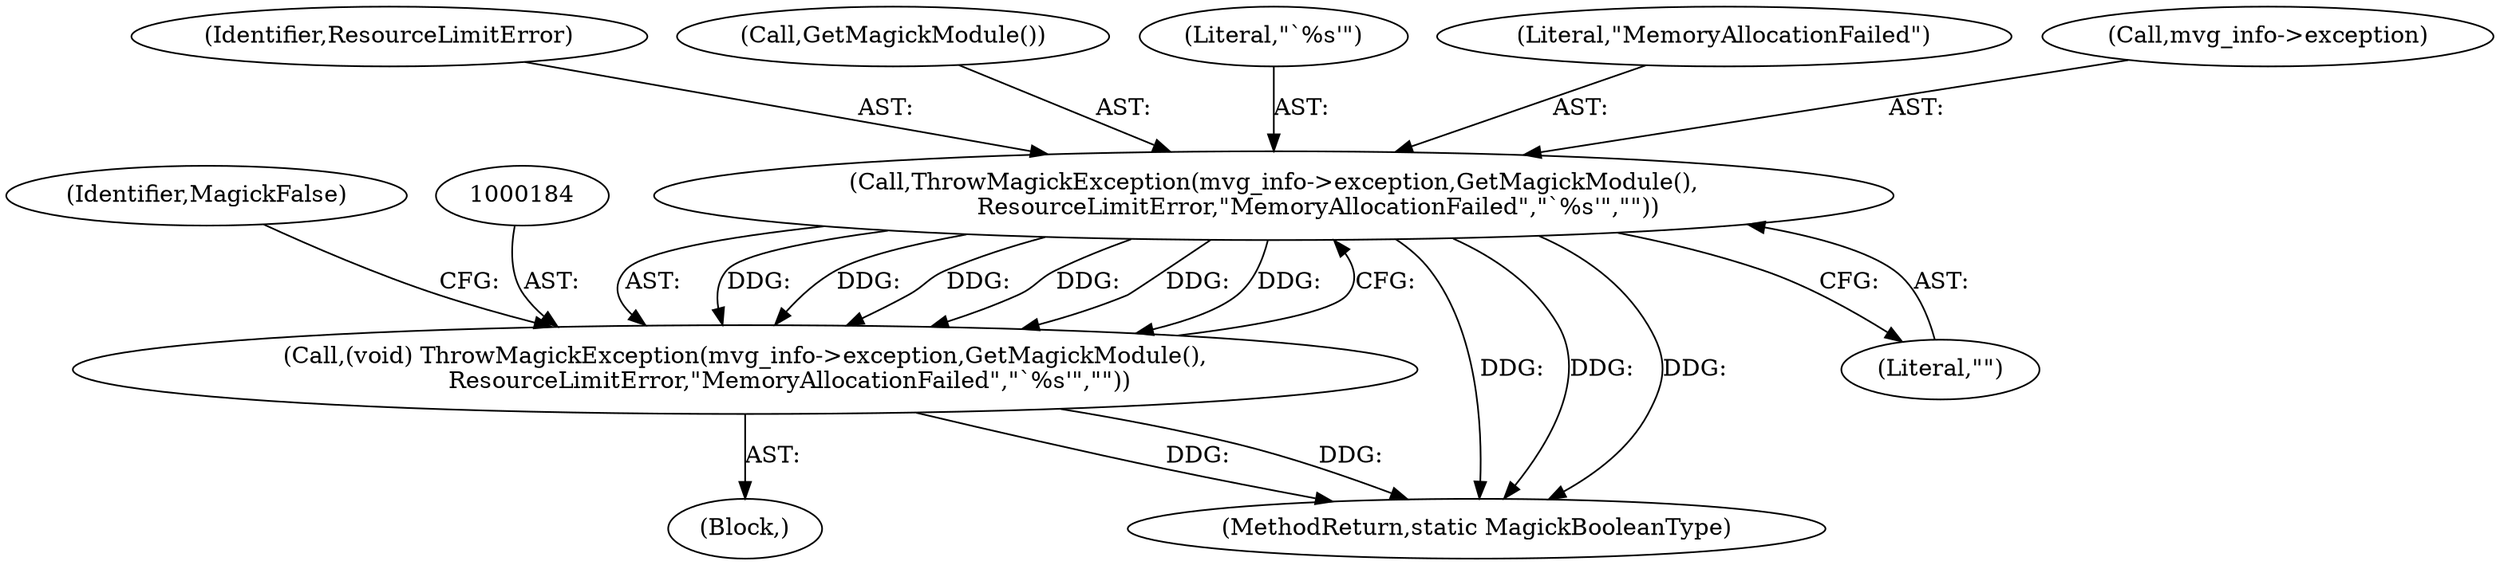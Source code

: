 digraph "0_ImageMagick_ecf7c6b288e11e7e7f75387c5e9e93e423b98397@pointer" {
"1000185" [label="(Call,ThrowMagickException(mvg_info->exception,GetMagickModule(),\n            ResourceLimitError,\"MemoryAllocationFailed\",\"`%s'\",\"\"))"];
"1000183" [label="(Call,(void) ThrowMagickException(mvg_info->exception,GetMagickModule(),\n            ResourceLimitError,\"MemoryAllocationFailed\",\"`%s'\",\"\"))"];
"1000195" [label="(Identifier,MagickFalse)"];
"1000183" [label="(Call,(void) ThrowMagickException(mvg_info->exception,GetMagickModule(),\n            ResourceLimitError,\"MemoryAllocationFailed\",\"`%s'\",\"\"))"];
"1000190" [label="(Identifier,ResourceLimitError)"];
"1000624" [label="(MethodReturn,static MagickBooleanType)"];
"1000189" [label="(Call,GetMagickModule())"];
"1000192" [label="(Literal,\"`%s'\")"];
"1000182" [label="(Block,)"];
"1000191" [label="(Literal,\"MemoryAllocationFailed\")"];
"1000193" [label="(Literal,\"\")"];
"1000185" [label="(Call,ThrowMagickException(mvg_info->exception,GetMagickModule(),\n            ResourceLimitError,\"MemoryAllocationFailed\",\"`%s'\",\"\"))"];
"1000186" [label="(Call,mvg_info->exception)"];
"1000185" -> "1000183"  [label="AST: "];
"1000185" -> "1000193"  [label="CFG: "];
"1000186" -> "1000185"  [label="AST: "];
"1000189" -> "1000185"  [label="AST: "];
"1000190" -> "1000185"  [label="AST: "];
"1000191" -> "1000185"  [label="AST: "];
"1000192" -> "1000185"  [label="AST: "];
"1000193" -> "1000185"  [label="AST: "];
"1000183" -> "1000185"  [label="CFG: "];
"1000185" -> "1000624"  [label="DDG: "];
"1000185" -> "1000624"  [label="DDG: "];
"1000185" -> "1000624"  [label="DDG: "];
"1000185" -> "1000183"  [label="DDG: "];
"1000185" -> "1000183"  [label="DDG: "];
"1000185" -> "1000183"  [label="DDG: "];
"1000185" -> "1000183"  [label="DDG: "];
"1000185" -> "1000183"  [label="DDG: "];
"1000185" -> "1000183"  [label="DDG: "];
"1000183" -> "1000182"  [label="AST: "];
"1000184" -> "1000183"  [label="AST: "];
"1000195" -> "1000183"  [label="CFG: "];
"1000183" -> "1000624"  [label="DDG: "];
"1000183" -> "1000624"  [label="DDG: "];
}
